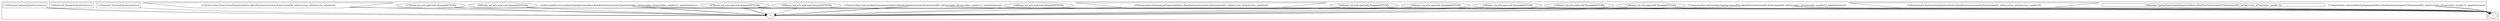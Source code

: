 digraph g {
labelloc="t"
label=""
subgraph cluster_0{
labelloc="t"
0_0 [label = "107Range org.ucfs.sppf.node.Range@6970140a", shape = ellipse]
0_1 [label = "108Epsilon EpsilonNonterminalType(startState=RsmState(nonterminal=Nonterminal(S), isStart=true, isFinal=true, numId=0))", shape = invhouse]
0_2 [label = "111Range org.ucfs.sppf.node.Range@6970140a", shape = ellipse]
0_3 [label = "112Terminal TerminalType(terminal=()", shape = rectangle]
0_4 [label = "114Range org.ucfs.sppf.node.Range@6970140a", shape = ellipse]
0_5 [label = "115Nonterminal NonterminalType(startState=RsmState(nonterminal=Nonterminal(S), isStart=true, isFinal=true, numId=0))", shape = invtrapezium]
0_6 [label = "116Range org.ucfs.sppf.node.Range@6970140a", shape = ellipse]
0_7 [label = "117Intermediate IntermediateType(grammarSlot=RsmState(nonterminal=Nonterminal(S), isStart=false, isFinal=false, numId=1), inputPosition=0)", shape = plain]
0_8 [label = "118Range org.ucfs.sppf.node.Range@6970140a", shape = ellipse]
0_9 [label = "119Terminal TerminalType(terminal=))", shape = rectangle]
0_10 [label = "120Range org.ucfs.sppf.node.Range@6970140a", shape = ellipse]
0_11 [label = "121Intermediate IntermediateType(grammarSlot=RsmState(nonterminal=Nonterminal(S), isStart=false, isFinal=false, numId=2), inputPosition=0)", shape = plain]
0_12 [label = "122Range org.ucfs.sppf.node.Range@6970140a", shape = ellipse]
0_13 [label = "123Nonterminal NonterminalType(startState=RsmState(nonterminal=Nonterminal(S), isStart=true, isFinal=true, numId=0))", shape = invtrapezium]
0_14 [label = "124Range org.ucfs.sppf.node.Range@6970140a", shape = ellipse]
0_15 [label = "125Nonterminal NonterminalType(startState=RsmState(nonterminal=Nonterminal(S), isStart=true, isFinal=true, numId=0))", shape = invtrapezium]
0_16 [label = "126Range org.ucfs.sppf.node.Range@6970140a", shape = ellipse]
0_17 [label = "127Intermediate IntermediateType(grammarSlot=RsmState(nonterminal=Nonterminal(S), isStart=false, isFinal=false, numId=1), inputPosition=0)", shape = plain]
0_18 [label = "128Range org.ucfs.sppf.node.Range@6970140a", shape = ellipse]
0_19 [label = "129Terminal TerminalType(terminal=))", shape = rectangle]
0_20 [label = "131Intermediate IntermediateType(grammarSlot=RsmState(nonterminal=Nonterminal(S), isStart=false, isFinal=false, numId=2), inputPosition=1)", shape = plain]
0_0->0_1
0_0->0_20
0_2->0_3
0_4->0_5
0_5->0_0
0_6->0_7
0_7->0_2
0_7->0_4
0_8->0_9
0_10->0_11
0_11->0_6
0_11->0_8
0_12->0_13
0_13->0_10
0_14->0_15
0_15->0_10
0_16->0_17
0_17->0_2
0_17->0_14
0_18->0_19
0_20->0_16
0_20->0_18
}

subgraph cluster_1{
labelloc="t"
1_0 [label = "107Range org.ucfs.sppf.node.Range@6970140a", shape = ellipse]
1_1 [label = "108Epsilon EpsilonNonterminalType(startState=RsmState(nonterminal=Nonterminal(S), isStart=true, isFinal=true, numId=0))", shape = invhouse]
1_2 [label = "109Range org.ucfs.sppf.node.Range@6970140a", shape = ellipse]
1_3 [label = "110Nonterminal NonterminalType(startState=RsmState(nonterminal=Nonterminal(S), isStart=true, isFinal=true, numId=0))", shape = invtrapezium]
1_4 [label = "111Range org.ucfs.sppf.node.Range@6970140a", shape = ellipse]
1_5 [label = "112Terminal TerminalType(terminal=()", shape = rectangle]
1_6 [label = "114Range org.ucfs.sppf.node.Range@6970140a", shape = ellipse]
1_7 [label = "115Nonterminal NonterminalType(startState=RsmState(nonterminal=Nonterminal(S), isStart=true, isFinal=true, numId=0))", shape = invtrapezium]
1_8 [label = "116Range org.ucfs.sppf.node.Range@6970140a", shape = ellipse]
1_9 [label = "117Intermediate IntermediateType(grammarSlot=RsmState(nonterminal=Nonterminal(S), isStart=false, isFinal=false, numId=1), inputPosition=0)", shape = plain]
1_10 [label = "118Range org.ucfs.sppf.node.Range@6970140a", shape = ellipse]
1_11 [label = "119Terminal TerminalType(terminal=))", shape = rectangle]
1_12 [label = "120Range org.ucfs.sppf.node.Range@6970140a", shape = ellipse]
1_13 [label = "121Intermediate IntermediateType(grammarSlot=RsmState(nonterminal=Nonterminal(S), isStart=false, isFinal=false, numId=2), inputPosition=0)", shape = plain]
1_14 [label = "124Range org.ucfs.sppf.node.Range@6970140a", shape = ellipse]
1_15 [label = "125Nonterminal NonterminalType(startState=RsmState(nonterminal=Nonterminal(S), isStart=true, isFinal=true, numId=0))", shape = invtrapezium]
1_16 [label = "126Range org.ucfs.sppf.node.Range@6970140a", shape = ellipse]
1_17 [label = "127Intermediate IntermediateType(grammarSlot=RsmState(nonterminal=Nonterminal(S), isStart=false, isFinal=false, numId=1), inputPosition=0)", shape = plain]
1_18 [label = "128Range org.ucfs.sppf.node.Range@6970140a", shape = ellipse]
1_19 [label = "129Terminal TerminalType(terminal=))", shape = rectangle]
1_20 [label = "131Intermediate IntermediateType(grammarSlot=RsmState(nonterminal=Nonterminal(S), isStart=false, isFinal=false, numId=2), inputPosition=1)", shape = plain]
1_0->1_1
1_0->1_20
1_2->1_3
1_3->1_0
1_4->1_5
1_6->1_7
1_7->1_0
1_8->1_9
1_9->1_4
1_9->1_6
1_10->1_11
1_12->1_13
1_13->1_8
1_13->1_10
1_14->1_15
1_15->1_12
1_16->1_17
1_17->1_4
1_17->1_14
1_18->1_19
1_20->1_16
1_20->1_18
}

}
